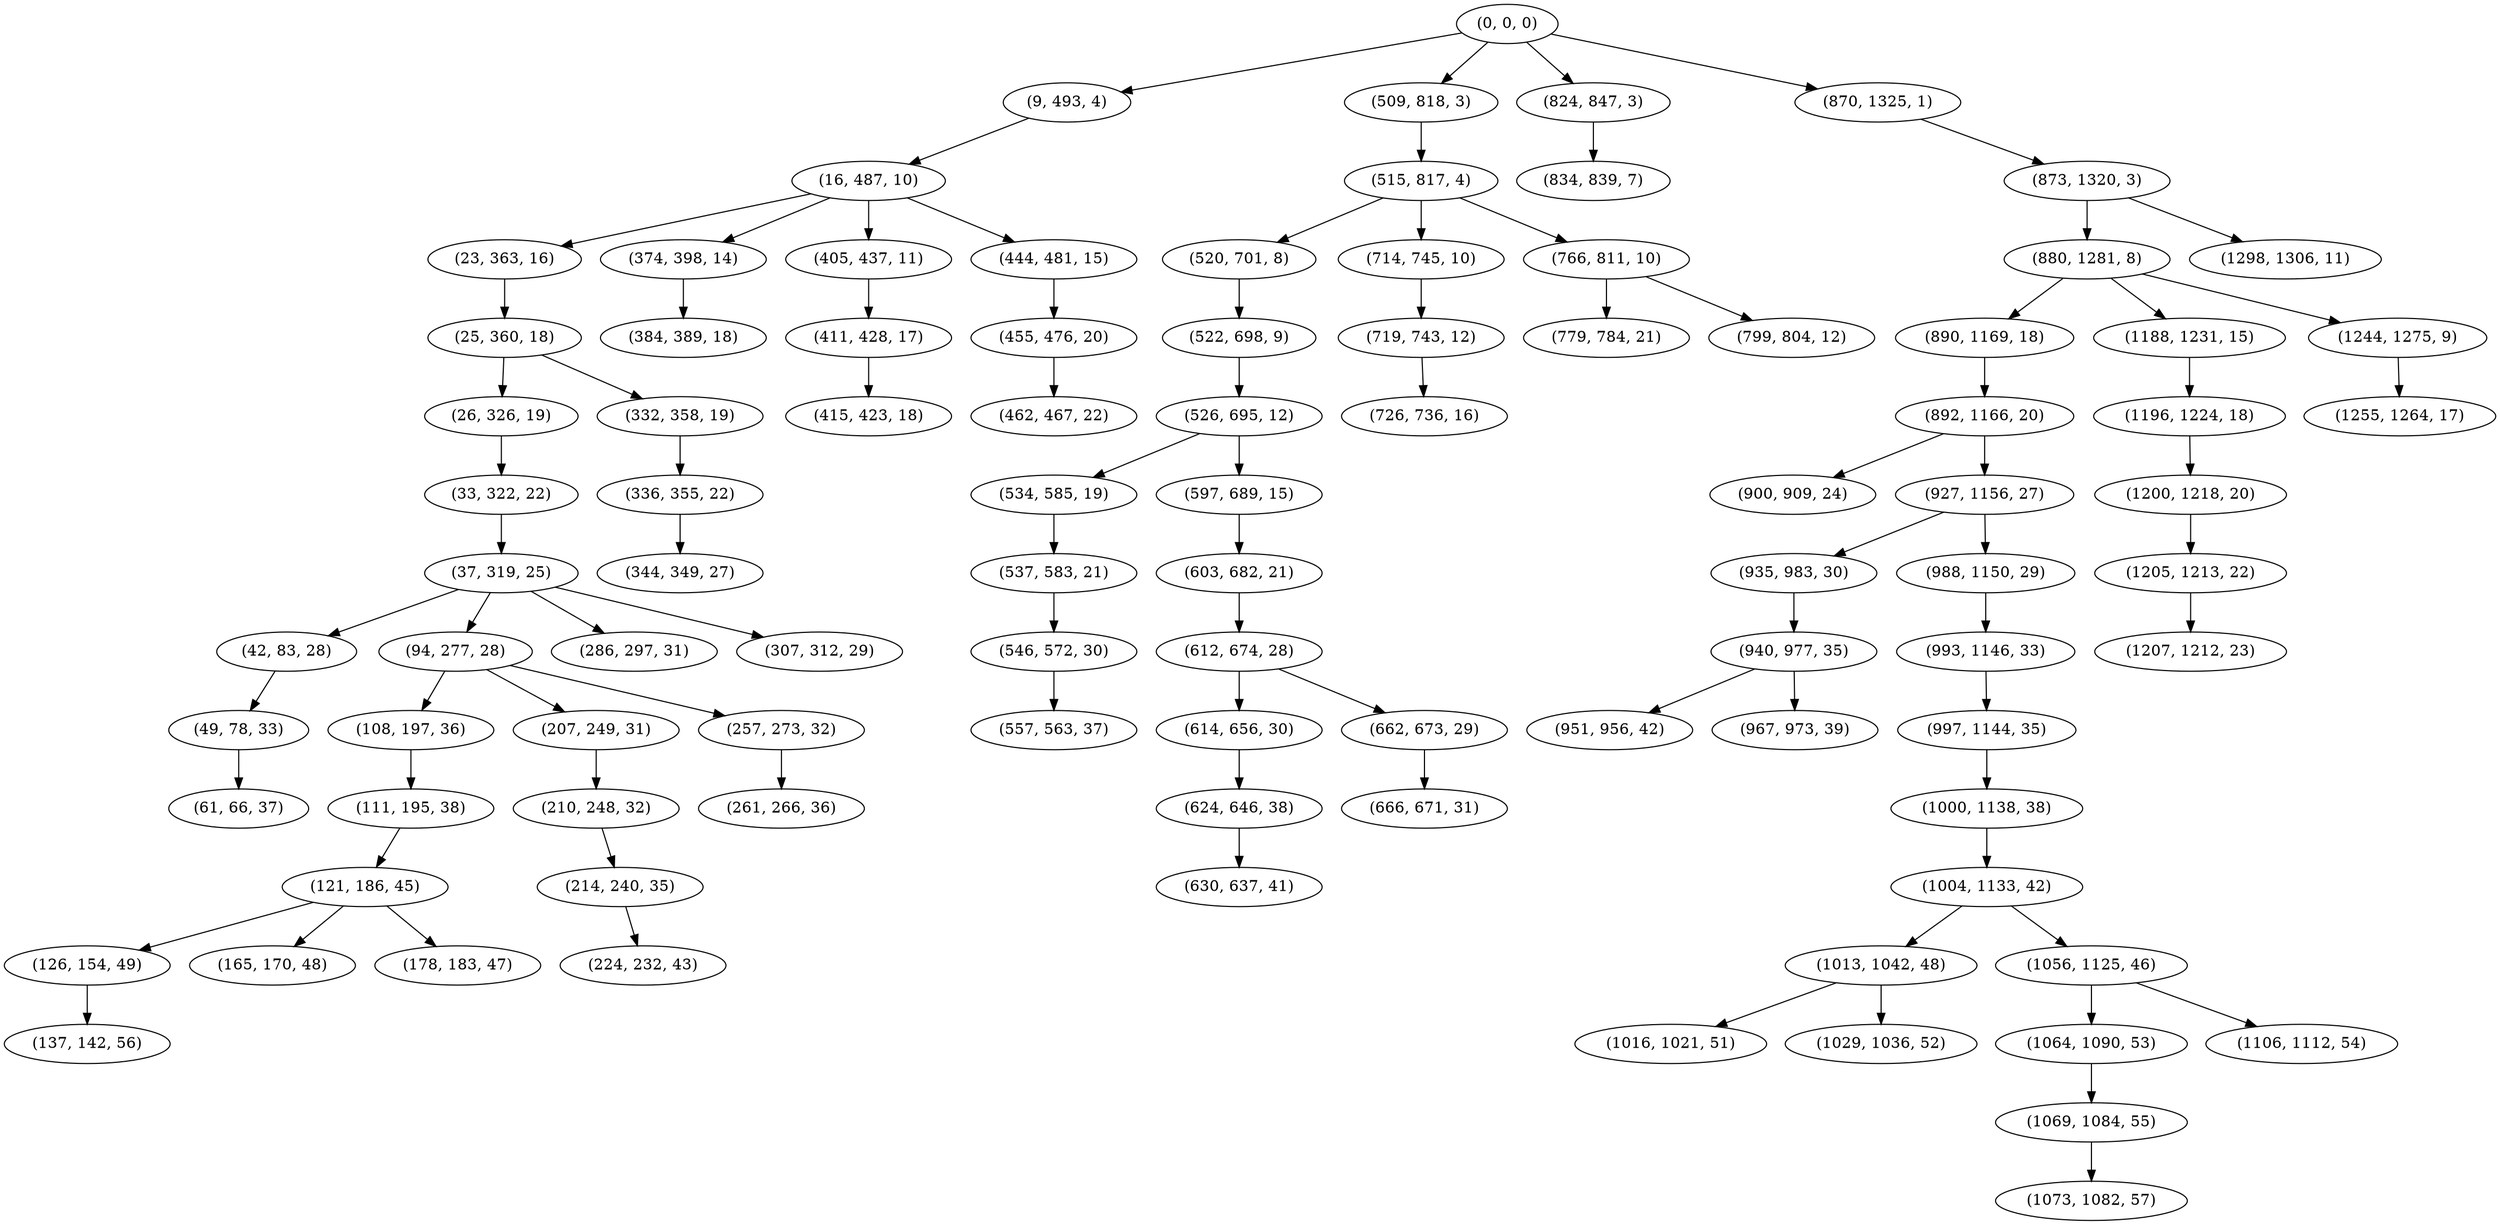 digraph tree {
    "(0, 0, 0)";
    "(9, 493, 4)";
    "(16, 487, 10)";
    "(23, 363, 16)";
    "(25, 360, 18)";
    "(26, 326, 19)";
    "(33, 322, 22)";
    "(37, 319, 25)";
    "(42, 83, 28)";
    "(49, 78, 33)";
    "(61, 66, 37)";
    "(94, 277, 28)";
    "(108, 197, 36)";
    "(111, 195, 38)";
    "(121, 186, 45)";
    "(126, 154, 49)";
    "(137, 142, 56)";
    "(165, 170, 48)";
    "(178, 183, 47)";
    "(207, 249, 31)";
    "(210, 248, 32)";
    "(214, 240, 35)";
    "(224, 232, 43)";
    "(257, 273, 32)";
    "(261, 266, 36)";
    "(286, 297, 31)";
    "(307, 312, 29)";
    "(332, 358, 19)";
    "(336, 355, 22)";
    "(344, 349, 27)";
    "(374, 398, 14)";
    "(384, 389, 18)";
    "(405, 437, 11)";
    "(411, 428, 17)";
    "(415, 423, 18)";
    "(444, 481, 15)";
    "(455, 476, 20)";
    "(462, 467, 22)";
    "(509, 818, 3)";
    "(515, 817, 4)";
    "(520, 701, 8)";
    "(522, 698, 9)";
    "(526, 695, 12)";
    "(534, 585, 19)";
    "(537, 583, 21)";
    "(546, 572, 30)";
    "(557, 563, 37)";
    "(597, 689, 15)";
    "(603, 682, 21)";
    "(612, 674, 28)";
    "(614, 656, 30)";
    "(624, 646, 38)";
    "(630, 637, 41)";
    "(662, 673, 29)";
    "(666, 671, 31)";
    "(714, 745, 10)";
    "(719, 743, 12)";
    "(726, 736, 16)";
    "(766, 811, 10)";
    "(779, 784, 21)";
    "(799, 804, 12)";
    "(824, 847, 3)";
    "(834, 839, 7)";
    "(870, 1325, 1)";
    "(873, 1320, 3)";
    "(880, 1281, 8)";
    "(890, 1169, 18)";
    "(892, 1166, 20)";
    "(900, 909, 24)";
    "(927, 1156, 27)";
    "(935, 983, 30)";
    "(940, 977, 35)";
    "(951, 956, 42)";
    "(967, 973, 39)";
    "(988, 1150, 29)";
    "(993, 1146, 33)";
    "(997, 1144, 35)";
    "(1000, 1138, 38)";
    "(1004, 1133, 42)";
    "(1013, 1042, 48)";
    "(1016, 1021, 51)";
    "(1029, 1036, 52)";
    "(1056, 1125, 46)";
    "(1064, 1090, 53)";
    "(1069, 1084, 55)";
    "(1073, 1082, 57)";
    "(1106, 1112, 54)";
    "(1188, 1231, 15)";
    "(1196, 1224, 18)";
    "(1200, 1218, 20)";
    "(1205, 1213, 22)";
    "(1207, 1212, 23)";
    "(1244, 1275, 9)";
    "(1255, 1264, 17)";
    "(1298, 1306, 11)";
    "(0, 0, 0)" -> "(9, 493, 4)";
    "(0, 0, 0)" -> "(509, 818, 3)";
    "(0, 0, 0)" -> "(824, 847, 3)";
    "(0, 0, 0)" -> "(870, 1325, 1)";
    "(9, 493, 4)" -> "(16, 487, 10)";
    "(16, 487, 10)" -> "(23, 363, 16)";
    "(16, 487, 10)" -> "(374, 398, 14)";
    "(16, 487, 10)" -> "(405, 437, 11)";
    "(16, 487, 10)" -> "(444, 481, 15)";
    "(23, 363, 16)" -> "(25, 360, 18)";
    "(25, 360, 18)" -> "(26, 326, 19)";
    "(25, 360, 18)" -> "(332, 358, 19)";
    "(26, 326, 19)" -> "(33, 322, 22)";
    "(33, 322, 22)" -> "(37, 319, 25)";
    "(37, 319, 25)" -> "(42, 83, 28)";
    "(37, 319, 25)" -> "(94, 277, 28)";
    "(37, 319, 25)" -> "(286, 297, 31)";
    "(37, 319, 25)" -> "(307, 312, 29)";
    "(42, 83, 28)" -> "(49, 78, 33)";
    "(49, 78, 33)" -> "(61, 66, 37)";
    "(94, 277, 28)" -> "(108, 197, 36)";
    "(94, 277, 28)" -> "(207, 249, 31)";
    "(94, 277, 28)" -> "(257, 273, 32)";
    "(108, 197, 36)" -> "(111, 195, 38)";
    "(111, 195, 38)" -> "(121, 186, 45)";
    "(121, 186, 45)" -> "(126, 154, 49)";
    "(121, 186, 45)" -> "(165, 170, 48)";
    "(121, 186, 45)" -> "(178, 183, 47)";
    "(126, 154, 49)" -> "(137, 142, 56)";
    "(207, 249, 31)" -> "(210, 248, 32)";
    "(210, 248, 32)" -> "(214, 240, 35)";
    "(214, 240, 35)" -> "(224, 232, 43)";
    "(257, 273, 32)" -> "(261, 266, 36)";
    "(332, 358, 19)" -> "(336, 355, 22)";
    "(336, 355, 22)" -> "(344, 349, 27)";
    "(374, 398, 14)" -> "(384, 389, 18)";
    "(405, 437, 11)" -> "(411, 428, 17)";
    "(411, 428, 17)" -> "(415, 423, 18)";
    "(444, 481, 15)" -> "(455, 476, 20)";
    "(455, 476, 20)" -> "(462, 467, 22)";
    "(509, 818, 3)" -> "(515, 817, 4)";
    "(515, 817, 4)" -> "(520, 701, 8)";
    "(515, 817, 4)" -> "(714, 745, 10)";
    "(515, 817, 4)" -> "(766, 811, 10)";
    "(520, 701, 8)" -> "(522, 698, 9)";
    "(522, 698, 9)" -> "(526, 695, 12)";
    "(526, 695, 12)" -> "(534, 585, 19)";
    "(526, 695, 12)" -> "(597, 689, 15)";
    "(534, 585, 19)" -> "(537, 583, 21)";
    "(537, 583, 21)" -> "(546, 572, 30)";
    "(546, 572, 30)" -> "(557, 563, 37)";
    "(597, 689, 15)" -> "(603, 682, 21)";
    "(603, 682, 21)" -> "(612, 674, 28)";
    "(612, 674, 28)" -> "(614, 656, 30)";
    "(612, 674, 28)" -> "(662, 673, 29)";
    "(614, 656, 30)" -> "(624, 646, 38)";
    "(624, 646, 38)" -> "(630, 637, 41)";
    "(662, 673, 29)" -> "(666, 671, 31)";
    "(714, 745, 10)" -> "(719, 743, 12)";
    "(719, 743, 12)" -> "(726, 736, 16)";
    "(766, 811, 10)" -> "(779, 784, 21)";
    "(766, 811, 10)" -> "(799, 804, 12)";
    "(824, 847, 3)" -> "(834, 839, 7)";
    "(870, 1325, 1)" -> "(873, 1320, 3)";
    "(873, 1320, 3)" -> "(880, 1281, 8)";
    "(873, 1320, 3)" -> "(1298, 1306, 11)";
    "(880, 1281, 8)" -> "(890, 1169, 18)";
    "(880, 1281, 8)" -> "(1188, 1231, 15)";
    "(880, 1281, 8)" -> "(1244, 1275, 9)";
    "(890, 1169, 18)" -> "(892, 1166, 20)";
    "(892, 1166, 20)" -> "(900, 909, 24)";
    "(892, 1166, 20)" -> "(927, 1156, 27)";
    "(927, 1156, 27)" -> "(935, 983, 30)";
    "(927, 1156, 27)" -> "(988, 1150, 29)";
    "(935, 983, 30)" -> "(940, 977, 35)";
    "(940, 977, 35)" -> "(951, 956, 42)";
    "(940, 977, 35)" -> "(967, 973, 39)";
    "(988, 1150, 29)" -> "(993, 1146, 33)";
    "(993, 1146, 33)" -> "(997, 1144, 35)";
    "(997, 1144, 35)" -> "(1000, 1138, 38)";
    "(1000, 1138, 38)" -> "(1004, 1133, 42)";
    "(1004, 1133, 42)" -> "(1013, 1042, 48)";
    "(1004, 1133, 42)" -> "(1056, 1125, 46)";
    "(1013, 1042, 48)" -> "(1016, 1021, 51)";
    "(1013, 1042, 48)" -> "(1029, 1036, 52)";
    "(1056, 1125, 46)" -> "(1064, 1090, 53)";
    "(1056, 1125, 46)" -> "(1106, 1112, 54)";
    "(1064, 1090, 53)" -> "(1069, 1084, 55)";
    "(1069, 1084, 55)" -> "(1073, 1082, 57)";
    "(1188, 1231, 15)" -> "(1196, 1224, 18)";
    "(1196, 1224, 18)" -> "(1200, 1218, 20)";
    "(1200, 1218, 20)" -> "(1205, 1213, 22)";
    "(1205, 1213, 22)" -> "(1207, 1212, 23)";
    "(1244, 1275, 9)" -> "(1255, 1264, 17)";
}
